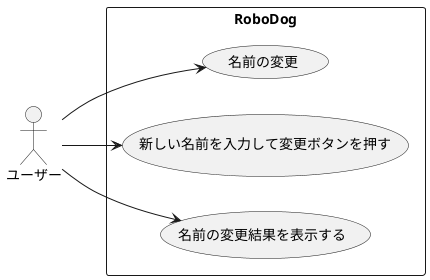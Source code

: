 @startuml 名前変更
left to right direction
actor "ユーザー" as fc
rectangle RoboDog {
  usecase "名前の変更" as UC1
  usecase "新しい名前を入力して変更ボタンを押す" as UC2
  usecase "名前の変更結果を表示する" as UC3
}
fc --> UC1
fc --> UC2
fc --> UC3
@enduml
